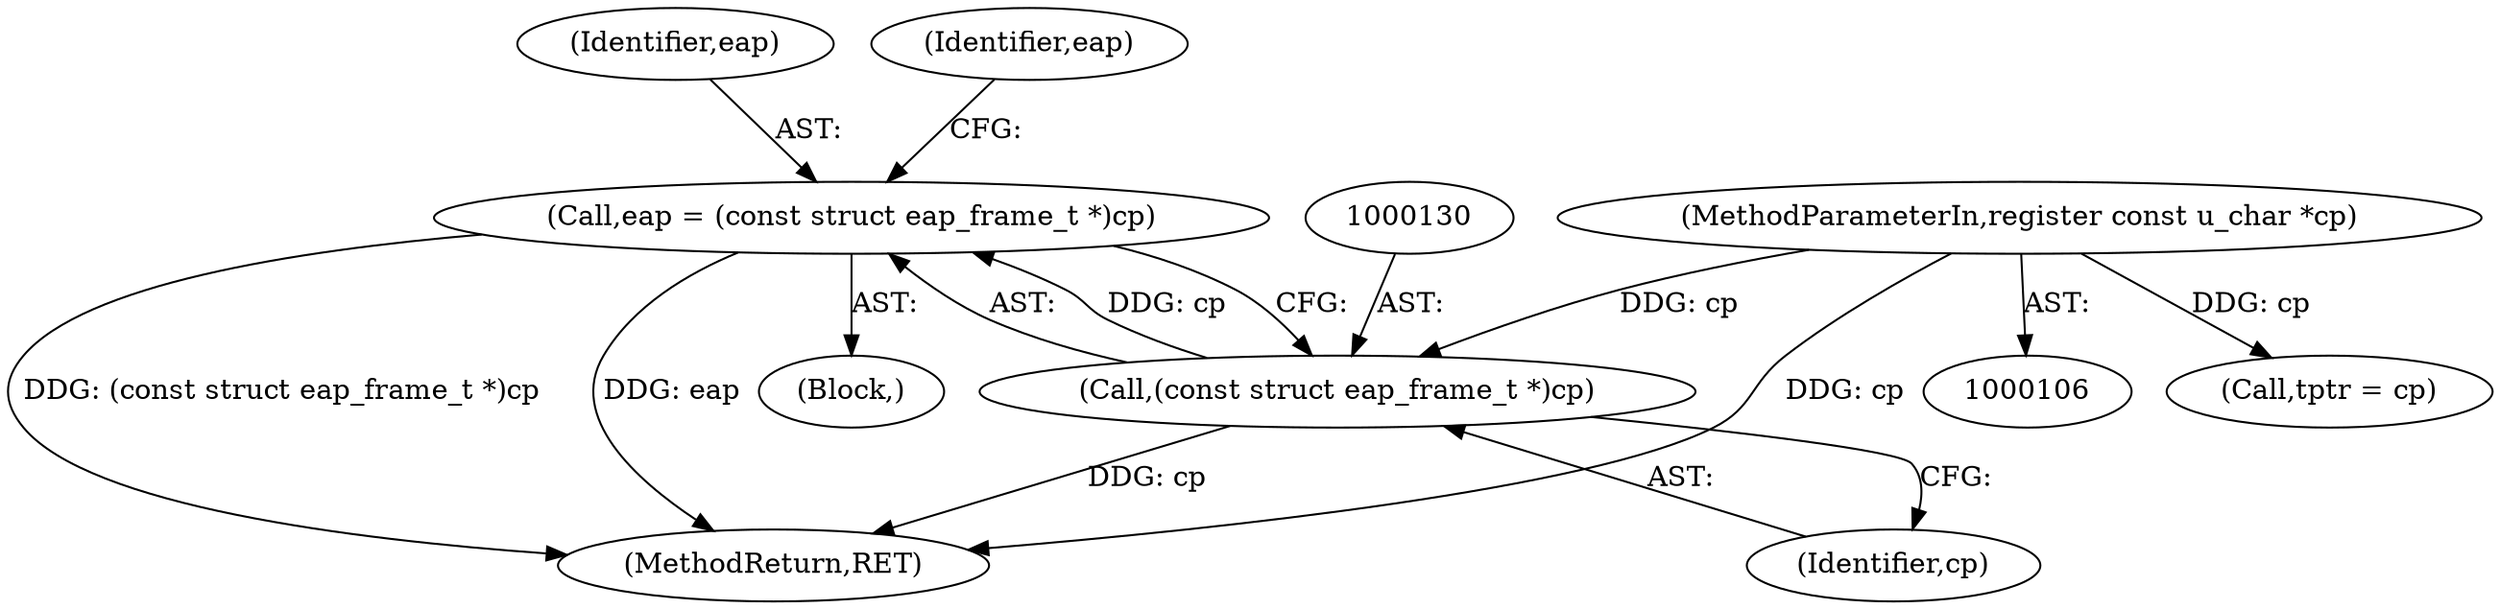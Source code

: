 digraph "0_tcpdump_985122081165753c7442bd7824c473eb9ff56308@pointer" {
"1000127" [label="(Call,eap = (const struct eap_frame_t *)cp)"];
"1000129" [label="(Call,(const struct eap_frame_t *)cp)"];
"1000108" [label="(MethodParameterIn,register const u_char *cp)"];
"1000128" [label="(Identifier,eap)"];
"1000134" [label="(Identifier,eap)"];
"1000110" [label="(Block,)"];
"1000468" [label="(MethodReturn,RET)"];
"1000108" [label="(MethodParameterIn,register const u_char *cp)"];
"1000129" [label="(Call,(const struct eap_frame_t *)cp)"];
"1000121" [label="(Call,tptr = cp)"];
"1000127" [label="(Call,eap = (const struct eap_frame_t *)cp)"];
"1000131" [label="(Identifier,cp)"];
"1000127" -> "1000110"  [label="AST: "];
"1000127" -> "1000129"  [label="CFG: "];
"1000128" -> "1000127"  [label="AST: "];
"1000129" -> "1000127"  [label="AST: "];
"1000134" -> "1000127"  [label="CFG: "];
"1000127" -> "1000468"  [label="DDG: (const struct eap_frame_t *)cp"];
"1000127" -> "1000468"  [label="DDG: eap"];
"1000129" -> "1000127"  [label="DDG: cp"];
"1000129" -> "1000131"  [label="CFG: "];
"1000130" -> "1000129"  [label="AST: "];
"1000131" -> "1000129"  [label="AST: "];
"1000129" -> "1000468"  [label="DDG: cp"];
"1000108" -> "1000129"  [label="DDG: cp"];
"1000108" -> "1000106"  [label="AST: "];
"1000108" -> "1000468"  [label="DDG: cp"];
"1000108" -> "1000121"  [label="DDG: cp"];
}

